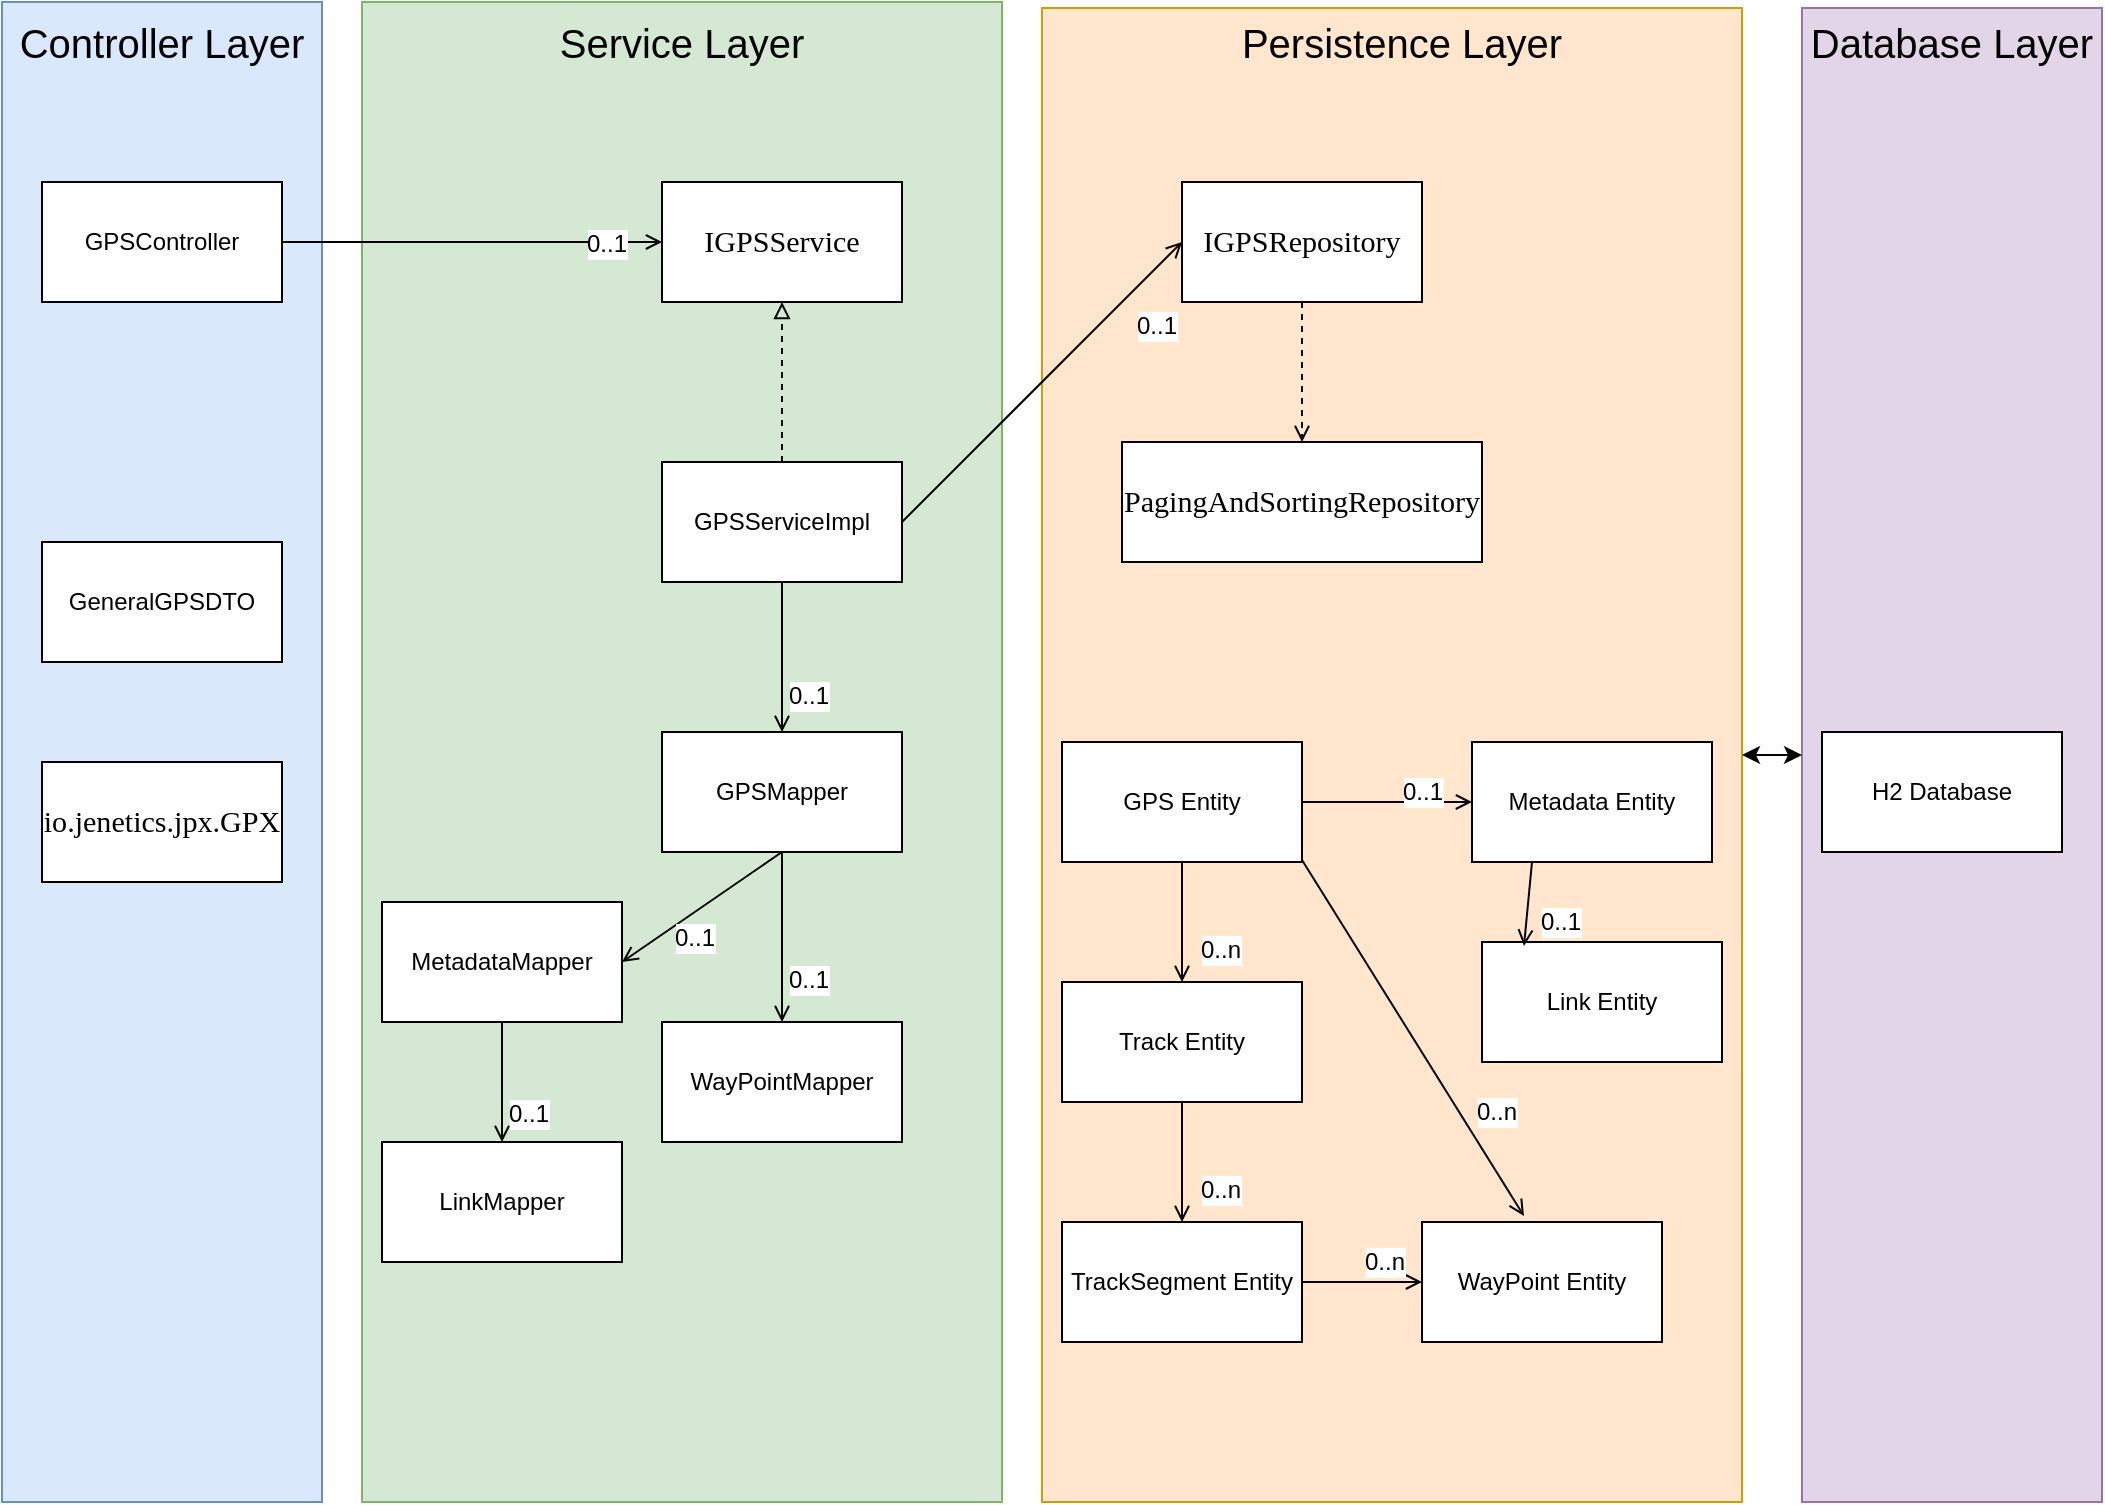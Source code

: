 <mxfile version="12.1.7" type="device" pages="1"><diagram name="Page-1" id="a7904f86-f2b4-8e86-fa97-74104820619b"><mxGraphModel dx="1422" dy="801" grid="1" gridSize="10" guides="1" tooltips="1" connect="1" arrows="1" fold="1" page="1" pageScale="1" pageWidth="1100" pageHeight="850" background="#ffffff" math="0" shadow="0"><root><mxCell id="0"/><mxCell id="1" parent="0"/><mxCell id="Z16koj_f09dIp4xGYMdS-54" value="" style="rounded=0;whiteSpace=wrap;html=1;fillColor=#e1d5e7;strokeColor=#9673a6;" vertex="1" parent="1"><mxGeometry x="940" y="33" width="150" height="747" as="geometry"/></mxCell><mxCell id="Z16koj_f09dIp4xGYMdS-52" value="" style="rounded=0;whiteSpace=wrap;html=1;fillColor=#ffe6cc;strokeColor=#d79b00;" vertex="1" parent="1"><mxGeometry x="560" y="33" width="350" height="747" as="geometry"/></mxCell><mxCell id="Z16koj_f09dIp4xGYMdS-50" value="" style="rounded=0;whiteSpace=wrap;html=1;fillColor=#d5e8d4;strokeColor=#82b366;" vertex="1" parent="1"><mxGeometry x="220" y="30" width="320" height="750" as="geometry"/></mxCell><mxCell id="Z16koj_f09dIp4xGYMdS-48" value="" style="rounded=0;whiteSpace=wrap;html=1;fillColor=#dae8fc;strokeColor=#6c8ebf;" vertex="1" parent="1"><mxGeometry x="40" y="30" width="160" height="750" as="geometry"/></mxCell><mxCell id="Z16koj_f09dIp4xGYMdS-21" value="&lt;pre style=&quot;background-color: rgb(255 , 255 , 255) ; font-family: &amp;#34;courier 10 pitch&amp;#34; ; font-size: 11.3pt&quot;&gt;IGPSService&lt;/pre&gt;" style="rounded=0;whiteSpace=wrap;html=1;" vertex="1" parent="1"><mxGeometry x="370" y="120" width="120" height="60" as="geometry"/></mxCell><mxCell id="Z16koj_f09dIp4xGYMdS-3" value="" style="endArrow=block;html=1;entryX=0.5;entryY=1;entryDx=0;entryDy=0;exitX=0.5;exitY=0;exitDx=0;exitDy=0;dashed=1;endFill=0;" edge="1" parent="1" source="Z16koj_f09dIp4xGYMdS-7" target="Z16koj_f09dIp4xGYMdS-21"><mxGeometry width="50" height="50" relative="1" as="geometry"><mxPoint x="430" y="260" as="sourcePoint"/><mxPoint x="440" y="199" as="targetPoint"/></mxGeometry></mxCell><mxCell id="Z16koj_f09dIp4xGYMdS-4" value="" style="endArrow=open;html=1;exitX=1;exitY=0.5;exitDx=0;exitDy=0;endFill=0;" edge="1" parent="1" source="Z16koj_f09dIp4xGYMdS-6" target="Z16koj_f09dIp4xGYMdS-21"><mxGeometry width="50" height="50" relative="1" as="geometry"><mxPoint x="180" y="159" as="sourcePoint"/><mxPoint x="270" y="130" as="targetPoint"/></mxGeometry></mxCell><mxCell id="Z16koj_f09dIp4xGYMdS-5" value="0..1" style="text;html=1;resizable=0;points=[];align=center;verticalAlign=middle;labelBackgroundColor=#ffffff;" vertex="1" connectable="0" parent="Z16koj_f09dIp4xGYMdS-4"><mxGeometry x="0.412" y="1" relative="1" as="geometry"><mxPoint x="28" y="1.5" as="offset"/></mxGeometry></mxCell><mxCell id="Z16koj_f09dIp4xGYMdS-6" value="GPSController" style="rounded=0;whiteSpace=wrap;html=1;" vertex="1" parent="1"><mxGeometry x="60" y="120" width="120" height="60" as="geometry"/></mxCell><mxCell id="Z16koj_f09dIp4xGYMdS-7" value="GPSServiceImpl" style="rounded=0;whiteSpace=wrap;html=1;" vertex="1" parent="1"><mxGeometry x="370" y="260" width="120" height="60" as="geometry"/></mxCell><mxCell id="Z16koj_f09dIp4xGYMdS-8" value="GPSMapper" style="rounded=0;whiteSpace=wrap;html=1;" vertex="1" parent="1"><mxGeometry x="370" y="395" width="120" height="60" as="geometry"/></mxCell><mxCell id="Z16koj_f09dIp4xGYMdS-9" value="" style="endArrow=open;html=1;exitX=0.5;exitY=1;exitDx=0;exitDy=0;endFill=0;entryX=0.5;entryY=0;entryDx=0;entryDy=0;" edge="1" parent="1" source="Z16koj_f09dIp4xGYMdS-7" target="Z16koj_f09dIp4xGYMdS-8"><mxGeometry width="50" height="50" relative="1" as="geometry"><mxPoint x="470" y="349" as="sourcePoint"/><mxPoint x="660" y="341.4" as="targetPoint"/></mxGeometry></mxCell><mxCell id="Z16koj_f09dIp4xGYMdS-10" value="0..1" style="text;html=1;resizable=0;points=[];align=center;verticalAlign=middle;labelBackgroundColor=#ffffff;" vertex="1" connectable="0" parent="Z16koj_f09dIp4xGYMdS-9"><mxGeometry x="0.412" y="1" relative="1" as="geometry"><mxPoint x="12" y="3.5" as="offset"/></mxGeometry></mxCell><mxCell id="Z16koj_f09dIp4xGYMdS-11" value="MetadataMapper" style="rounded=0;whiteSpace=wrap;html=1;" vertex="1" parent="1"><mxGeometry x="230" y="480" width="120" height="60" as="geometry"/></mxCell><mxCell id="Z16koj_f09dIp4xGYMdS-12" value="LinkMapper" style="rounded=0;whiteSpace=wrap;html=1;" vertex="1" parent="1"><mxGeometry x="230" y="600" width="120" height="60" as="geometry"/></mxCell><mxCell id="Z16koj_f09dIp4xGYMdS-13" value="WayPointMapper" style="rounded=0;whiteSpace=wrap;html=1;" vertex="1" parent="1"><mxGeometry x="370" y="540" width="120" height="60" as="geometry"/></mxCell><mxCell id="Z16koj_f09dIp4xGYMdS-14" value="" style="endArrow=open;html=1;exitX=0.5;exitY=1;exitDx=0;exitDy=0;endFill=0;entryX=1;entryY=0.5;entryDx=0;entryDy=0;" edge="1" parent="1" source="Z16koj_f09dIp4xGYMdS-8" target="Z16koj_f09dIp4xGYMdS-11"><mxGeometry width="50" height="50" relative="1" as="geometry"><mxPoint x="390" y="472.5" as="sourcePoint"/><mxPoint x="390" y="547.5" as="targetPoint"/></mxGeometry></mxCell><mxCell id="Z16koj_f09dIp4xGYMdS-15" value="0..1" style="text;html=1;resizable=0;points=[];align=center;verticalAlign=middle;labelBackgroundColor=#ffffff;" vertex="1" connectable="0" parent="Z16koj_f09dIp4xGYMdS-14"><mxGeometry x="0.412" y="1" relative="1" as="geometry"><mxPoint x="12" y="3.5" as="offset"/></mxGeometry></mxCell><mxCell id="Z16koj_f09dIp4xGYMdS-16" value="" style="endArrow=open;html=1;endFill=0;entryX=0.5;entryY=0;entryDx=0;entryDy=0;exitX=0.5;exitY=1;exitDx=0;exitDy=0;" edge="1" parent="1" source="Z16koj_f09dIp4xGYMdS-8" target="Z16koj_f09dIp4xGYMdS-13"><mxGeometry width="50" height="50" relative="1" as="geometry"><mxPoint x="430" y="460" as="sourcePoint"/><mxPoint x="300" y="520" as="targetPoint"/></mxGeometry></mxCell><mxCell id="Z16koj_f09dIp4xGYMdS-17" value="0..1" style="text;html=1;resizable=0;points=[];align=center;verticalAlign=middle;labelBackgroundColor=#ffffff;" vertex="1" connectable="0" parent="Z16koj_f09dIp4xGYMdS-16"><mxGeometry x="0.412" y="1" relative="1" as="geometry"><mxPoint x="12" y="3.5" as="offset"/></mxGeometry></mxCell><mxCell id="Z16koj_f09dIp4xGYMdS-18" value="" style="endArrow=open;html=1;exitX=0.5;exitY=1;exitDx=0;exitDy=0;endFill=0;entryX=0.5;entryY=0;entryDx=0;entryDy=0;" edge="1" parent="1" source="Z16koj_f09dIp4xGYMdS-11" target="Z16koj_f09dIp4xGYMdS-12"><mxGeometry width="50" height="50" relative="1" as="geometry"><mxPoint x="440" y="465" as="sourcePoint"/><mxPoint x="300" y="520" as="targetPoint"/></mxGeometry></mxCell><mxCell id="Z16koj_f09dIp4xGYMdS-19" value="0..1" style="text;html=1;resizable=0;points=[];align=center;verticalAlign=middle;labelBackgroundColor=#ffffff;" vertex="1" connectable="0" parent="Z16koj_f09dIp4xGYMdS-18"><mxGeometry x="0.412" y="1" relative="1" as="geometry"><mxPoint x="12" y="3.5" as="offset"/></mxGeometry></mxCell><mxCell id="Z16koj_f09dIp4xGYMdS-20" value="GeneralGPSDTO" style="rounded=0;whiteSpace=wrap;html=1;" vertex="1" parent="1"><mxGeometry x="60" y="300" width="120" height="60" as="geometry"/></mxCell><mxCell id="Z16koj_f09dIp4xGYMdS-22" value="&lt;span style=&quot;background-color: rgb(255 , 255 , 255) ; font-family: &amp;#34;courier 10 pitch&amp;#34; ; font-size: 11.3pt&quot;&gt;io.jenetics.jpx.GPX&lt;/span&gt;" style="rounded=0;whiteSpace=wrap;html=1;" vertex="1" parent="1"><mxGeometry x="60" y="410" width="120" height="60" as="geometry"/></mxCell><mxCell id="Z16koj_f09dIp4xGYMdS-23" value="&lt;pre style=&quot;background-color: rgb(255 , 255 , 255) ; font-family: &amp;#34;courier 10 pitch&amp;#34; ; font-size: 11.3pt&quot;&gt;IGPSRepository&lt;/pre&gt;" style="rounded=0;whiteSpace=wrap;html=1;" vertex="1" parent="1"><mxGeometry x="630" y="120" width="120" height="60" as="geometry"/></mxCell><mxCell id="Z16koj_f09dIp4xGYMdS-24" value="&lt;pre style=&quot;background-color: rgb(255 , 255 , 255) ; font-family: &amp;#34;courier 10 pitch&amp;#34; ; font-size: 11.3pt&quot;&gt;PagingAndSortingRepository&lt;/pre&gt;" style="rounded=0;whiteSpace=wrap;html=1;" vertex="1" parent="1"><mxGeometry x="600" y="250" width="180" height="60" as="geometry"/></mxCell><mxCell id="Z16koj_f09dIp4xGYMdS-25" value="" style="endArrow=open;html=1;exitX=0.5;exitY=1;exitDx=0;exitDy=0;dashed=1;endFill=0;entryX=0.5;entryY=0;entryDx=0;entryDy=0;" edge="1" parent="1" source="Z16koj_f09dIp4xGYMdS-23" target="Z16koj_f09dIp4xGYMdS-24"><mxGeometry width="50" height="50" relative="1" as="geometry"><mxPoint x="740" y="250" as="sourcePoint"/><mxPoint x="640" y="200" as="targetPoint"/></mxGeometry></mxCell><mxCell id="Z16koj_f09dIp4xGYMdS-26" value="" style="endArrow=open;html=1;exitX=1;exitY=0.5;exitDx=0;exitDy=0;endFill=0;entryX=0;entryY=0.5;entryDx=0;entryDy=0;" edge="1" parent="1" source="Z16koj_f09dIp4xGYMdS-7" target="Z16koj_f09dIp4xGYMdS-23"><mxGeometry width="50" height="50" relative="1" as="geometry"><mxPoint x="540" y="149" as="sourcePoint"/><mxPoint x="730" y="149" as="targetPoint"/></mxGeometry></mxCell><mxCell id="Z16koj_f09dIp4xGYMdS-27" value="0..1" style="text;html=1;resizable=0;points=[];align=center;verticalAlign=middle;labelBackgroundColor=#ffffff;" vertex="1" connectable="0" parent="Z16koj_f09dIp4xGYMdS-26"><mxGeometry x="0.412" y="1" relative="1" as="geometry"><mxPoint x="28" y="1.5" as="offset"/></mxGeometry></mxCell><mxCell id="Z16koj_f09dIp4xGYMdS-28" value="GPS Entity" style="rounded=0;whiteSpace=wrap;html=1;" vertex="1" parent="1"><mxGeometry x="570" y="400" width="120" height="60" as="geometry"/></mxCell><mxCell id="Z16koj_f09dIp4xGYMdS-29" value="Metadata Entity" style="rounded=0;whiteSpace=wrap;html=1;" vertex="1" parent="1"><mxGeometry x="775" y="400" width="120" height="60" as="geometry"/></mxCell><mxCell id="Z16koj_f09dIp4xGYMdS-30" value="Link Entity" style="rounded=0;whiteSpace=wrap;html=1;" vertex="1" parent="1"><mxGeometry x="780" y="500" width="120" height="60" as="geometry"/></mxCell><mxCell id="Z16koj_f09dIp4xGYMdS-31" value="Track Entity" style="rounded=0;whiteSpace=wrap;html=1;" vertex="1" parent="1"><mxGeometry x="570" y="520" width="120" height="60" as="geometry"/></mxCell><mxCell id="Z16koj_f09dIp4xGYMdS-32" value="WayPoint Entity" style="rounded=0;whiteSpace=wrap;html=1;" vertex="1" parent="1"><mxGeometry x="750" y="640" width="120" height="60" as="geometry"/></mxCell><mxCell id="Z16koj_f09dIp4xGYMdS-33" value="TrackSegment Entity" style="rounded=0;whiteSpace=wrap;html=1;" vertex="1" parent="1"><mxGeometry x="570" y="640" width="120" height="60" as="geometry"/></mxCell><mxCell id="Z16koj_f09dIp4xGYMdS-35" value="" style="endArrow=open;html=1;exitX=1;exitY=0.5;exitDx=0;exitDy=0;endFill=0;entryX=0;entryY=0.5;entryDx=0;entryDy=0;" edge="1" parent="1" source="Z16koj_f09dIp4xGYMdS-28" target="Z16koj_f09dIp4xGYMdS-29"><mxGeometry width="50" height="50" relative="1" as="geometry"><mxPoint x="632.5" y="510" as="sourcePoint"/><mxPoint x="775" y="440" as="targetPoint"/></mxGeometry></mxCell><mxCell id="Z16koj_f09dIp4xGYMdS-36" value="0..1" style="text;html=1;resizable=0;points=[];align=center;verticalAlign=middle;labelBackgroundColor=#ffffff;" vertex="1" connectable="0" parent="Z16koj_f09dIp4xGYMdS-35"><mxGeometry x="0.412" y="1" relative="1" as="geometry"><mxPoint y="-4" as="offset"/></mxGeometry></mxCell><mxCell id="Z16koj_f09dIp4xGYMdS-37" value="" style="endArrow=open;html=1;exitX=1;exitY=0.983;exitDx=0;exitDy=0;endFill=0;entryX=0.425;entryY=-0.05;entryDx=0;entryDy=0;exitPerimeter=0;entryPerimeter=0;" edge="1" parent="1" source="Z16koj_f09dIp4xGYMdS-28" target="Z16koj_f09dIp4xGYMdS-32"><mxGeometry width="50" height="50" relative="1" as="geometry"><mxPoint x="695" y="500" as="sourcePoint"/><mxPoint x="780" y="500" as="targetPoint"/></mxGeometry></mxCell><mxCell id="Z16koj_f09dIp4xGYMdS-38" value="0..n" style="text;html=1;resizable=0;points=[];align=center;verticalAlign=middle;labelBackgroundColor=#ffffff;" vertex="1" connectable="0" parent="Z16koj_f09dIp4xGYMdS-37"><mxGeometry x="0.412" y="1" relative="1" as="geometry"><mxPoint x="17.5" y="1" as="offset"/></mxGeometry></mxCell><mxCell id="Z16koj_f09dIp4xGYMdS-39" value="" style="endArrow=open;html=1;exitX=0.5;exitY=1;exitDx=0;exitDy=0;endFill=0;entryX=0.5;entryY=0;entryDx=0;entryDy=0;" edge="1" parent="1" source="Z16koj_f09dIp4xGYMdS-28" target="Z16koj_f09dIp4xGYMdS-31"><mxGeometry width="50" height="50" relative="1" as="geometry"><mxPoint x="700" y="468.98" as="sourcePoint"/><mxPoint x="781" y="527" as="targetPoint"/></mxGeometry></mxCell><mxCell id="Z16koj_f09dIp4xGYMdS-40" value="0..n" style="text;html=1;resizable=0;points=[];align=center;verticalAlign=middle;labelBackgroundColor=#ffffff;" vertex="1" connectable="0" parent="Z16koj_f09dIp4xGYMdS-39"><mxGeometry x="0.412" y="1" relative="1" as="geometry"><mxPoint x="17.5" y="1" as="offset"/></mxGeometry></mxCell><mxCell id="Z16koj_f09dIp4xGYMdS-41" value="" style="endArrow=open;html=1;exitX=0.5;exitY=1;exitDx=0;exitDy=0;endFill=0;" edge="1" parent="1" source="Z16koj_f09dIp4xGYMdS-31"><mxGeometry width="50" height="50" relative="1" as="geometry"><mxPoint x="630" y="600" as="sourcePoint"/><mxPoint x="630" y="640" as="targetPoint"/></mxGeometry></mxCell><mxCell id="Z16koj_f09dIp4xGYMdS-42" value="0..n" style="text;html=1;resizable=0;points=[];align=center;verticalAlign=middle;labelBackgroundColor=#ffffff;" vertex="1" connectable="0" parent="Z16koj_f09dIp4xGYMdS-41"><mxGeometry x="0.412" y="1" relative="1" as="geometry"><mxPoint x="17.5" y="1" as="offset"/></mxGeometry></mxCell><mxCell id="Z16koj_f09dIp4xGYMdS-43" value="" style="endArrow=open;html=1;exitX=0.25;exitY=1;exitDx=0;exitDy=0;endFill=0;entryX=0.175;entryY=0.033;entryDx=0;entryDy=0;entryPerimeter=0;" edge="1" parent="1" source="Z16koj_f09dIp4xGYMdS-29" target="Z16koj_f09dIp4xGYMdS-30"><mxGeometry width="50" height="50" relative="1" as="geometry"><mxPoint x="700" y="440" as="sourcePoint"/><mxPoint x="785" y="440" as="targetPoint"/></mxGeometry></mxCell><mxCell id="Z16koj_f09dIp4xGYMdS-44" value="0..1" style="text;html=1;resizable=0;points=[];align=center;verticalAlign=middle;labelBackgroundColor=#ffffff;" vertex="1" connectable="0" parent="Z16koj_f09dIp4xGYMdS-43"><mxGeometry x="0.412" y="1" relative="1" as="geometry"><mxPoint x="15.5" y="-0.5" as="offset"/></mxGeometry></mxCell><mxCell id="Z16koj_f09dIp4xGYMdS-45" value="" style="endArrow=open;html=1;endFill=0;entryX=0;entryY=0.5;entryDx=0;entryDy=0;" edge="1" parent="1" source="Z16koj_f09dIp4xGYMdS-33" target="Z16koj_f09dIp4xGYMdS-32"><mxGeometry width="50" height="50" relative="1" as="geometry"><mxPoint x="640" y="590" as="sourcePoint"/><mxPoint x="640" y="650" as="targetPoint"/></mxGeometry></mxCell><mxCell id="Z16koj_f09dIp4xGYMdS-46" value="0..n" style="text;html=1;resizable=0;points=[];align=center;verticalAlign=middle;labelBackgroundColor=#ffffff;" vertex="1" connectable="0" parent="Z16koj_f09dIp4xGYMdS-45"><mxGeometry x="0.412" y="1" relative="1" as="geometry"><mxPoint x="-2" y="-9" as="offset"/></mxGeometry></mxCell><mxCell id="Z16koj_f09dIp4xGYMdS-47" value="H2 Database" style="rounded=0;whiteSpace=wrap;html=1;" vertex="1" parent="1"><mxGeometry x="950" y="395" width="120" height="60" as="geometry"/></mxCell><mxCell id="Z16koj_f09dIp4xGYMdS-49" value="&lt;font style=&quot;font-size: 20px&quot;&gt;Controller Layer&lt;/font&gt;" style="text;html=1;strokeColor=none;fillColor=none;align=center;verticalAlign=middle;whiteSpace=wrap;rounded=0;" vertex="1" parent="1"><mxGeometry x="40" y="35" width="160" height="30" as="geometry"/></mxCell><mxCell id="Z16koj_f09dIp4xGYMdS-51" value="&lt;font style=&quot;font-size: 20px&quot;&gt;Service Layer&lt;/font&gt;" style="text;html=1;strokeColor=none;fillColor=none;align=center;verticalAlign=middle;whiteSpace=wrap;rounded=0;" vertex="1" parent="1"><mxGeometry x="310" y="40" width="140" height="20" as="geometry"/></mxCell><mxCell id="Z16koj_f09dIp4xGYMdS-53" value="&lt;font style=&quot;font-size: 20px&quot;&gt;Persistence Layer&lt;/font&gt;" style="text;html=1;strokeColor=none;fillColor=none;align=center;verticalAlign=middle;whiteSpace=wrap;rounded=0;" vertex="1" parent="1"><mxGeometry x="650" y="40" width="180" height="20" as="geometry"/></mxCell><mxCell id="Z16koj_f09dIp4xGYMdS-55" value="&lt;font style=&quot;font-size: 20px&quot;&gt;Database Layer&lt;/font&gt;" style="text;html=1;strokeColor=none;fillColor=none;align=center;verticalAlign=middle;whiteSpace=wrap;rounded=0;" vertex="1" parent="1"><mxGeometry x="940" y="40" width="150" height="20" as="geometry"/></mxCell><mxCell id="Z16koj_f09dIp4xGYMdS-56" value="" style="endArrow=classic;startArrow=classic;html=1;exitX=1;exitY=0.5;exitDx=0;exitDy=0;" edge="1" parent="1" source="Z16koj_f09dIp4xGYMdS-52" target="Z16koj_f09dIp4xGYMdS-54"><mxGeometry width="50" height="50" relative="1" as="geometry"><mxPoint x="910" y="460" as="sourcePoint"/><mxPoint x="960" y="410" as="targetPoint"/></mxGeometry></mxCell></root></mxGraphModel></diagram></mxfile>